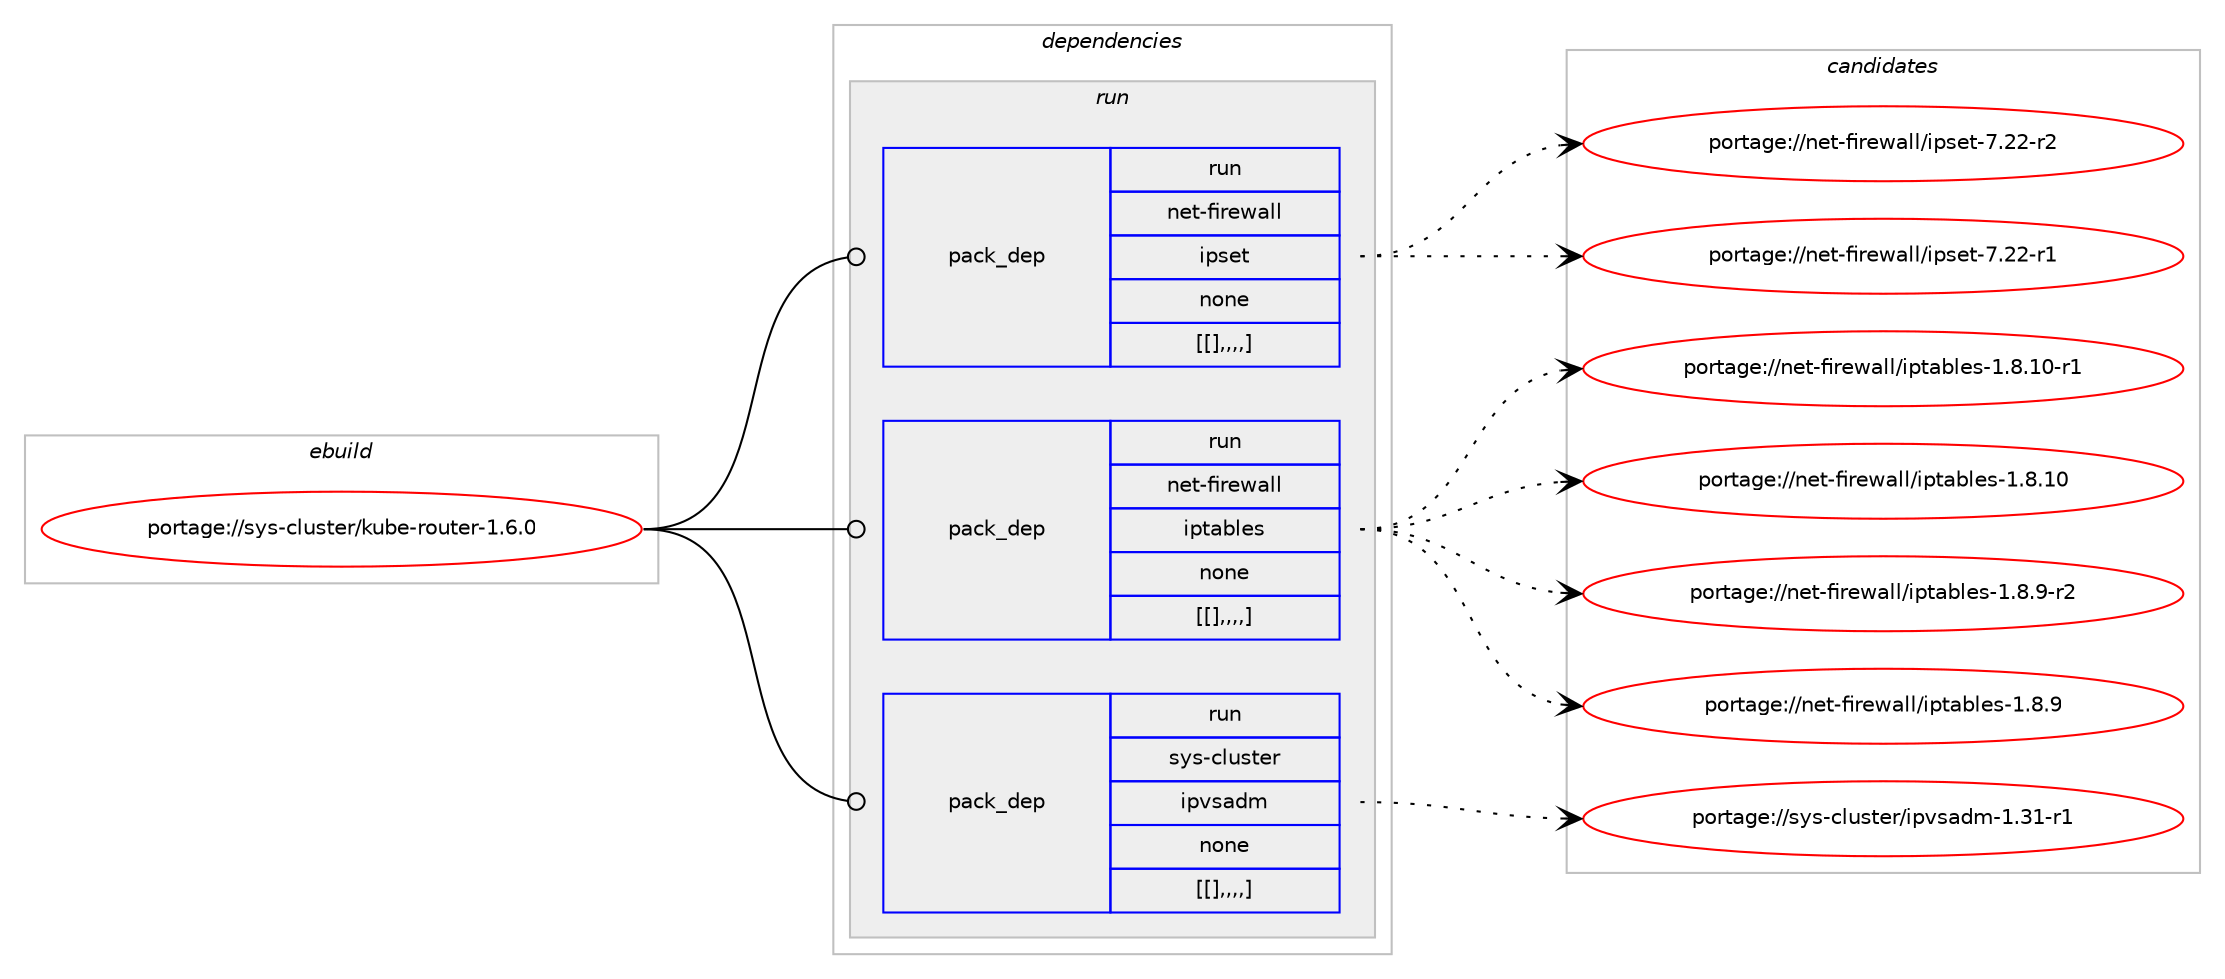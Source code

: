 digraph prolog {

# *************
# Graph options
# *************

newrank=true;
concentrate=true;
compound=true;
graph [rankdir=LR,fontname=Helvetica,fontsize=10,ranksep=1.5];#, ranksep=2.5, nodesep=0.2];
edge  [arrowhead=vee];
node  [fontname=Helvetica,fontsize=10];

# **********
# The ebuild
# **********

subgraph cluster_leftcol {
color=gray;
label=<<i>ebuild</i>>;
id [label="portage://sys-cluster/kube-router-1.6.0", color=red, width=4, href="../sys-cluster/kube-router-1.6.0.svg"];
}

# ****************
# The dependencies
# ****************

subgraph cluster_midcol {
color=gray;
label=<<i>dependencies</i>>;
subgraph cluster_compile {
fillcolor="#eeeeee";
style=filled;
label=<<i>compile</i>>;
}
subgraph cluster_compileandrun {
fillcolor="#eeeeee";
style=filled;
label=<<i>compile and run</i>>;
}
subgraph cluster_run {
fillcolor="#eeeeee";
style=filled;
label=<<i>run</i>>;
subgraph pack326506 {
dependency448462 [label=<<TABLE BORDER="0" CELLBORDER="1" CELLSPACING="0" CELLPADDING="4" WIDTH="220"><TR><TD ROWSPAN="6" CELLPADDING="30">pack_dep</TD></TR><TR><TD WIDTH="110">run</TD></TR><TR><TD>net-firewall</TD></TR><TR><TD>ipset</TD></TR><TR><TD>none</TD></TR><TR><TD>[[],,,,]</TD></TR></TABLE>>, shape=none, color=blue];
}
id:e -> dependency448462:w [weight=20,style="solid",arrowhead="odot"];
subgraph pack326507 {
dependency448463 [label=<<TABLE BORDER="0" CELLBORDER="1" CELLSPACING="0" CELLPADDING="4" WIDTH="220"><TR><TD ROWSPAN="6" CELLPADDING="30">pack_dep</TD></TR><TR><TD WIDTH="110">run</TD></TR><TR><TD>net-firewall</TD></TR><TR><TD>iptables</TD></TR><TR><TD>none</TD></TR><TR><TD>[[],,,,]</TD></TR></TABLE>>, shape=none, color=blue];
}
id:e -> dependency448463:w [weight=20,style="solid",arrowhead="odot"];
subgraph pack326508 {
dependency448464 [label=<<TABLE BORDER="0" CELLBORDER="1" CELLSPACING="0" CELLPADDING="4" WIDTH="220"><TR><TD ROWSPAN="6" CELLPADDING="30">pack_dep</TD></TR><TR><TD WIDTH="110">run</TD></TR><TR><TD>sys-cluster</TD></TR><TR><TD>ipvsadm</TD></TR><TR><TD>none</TD></TR><TR><TD>[[],,,,]</TD></TR></TABLE>>, shape=none, color=blue];
}
id:e -> dependency448464:w [weight=20,style="solid",arrowhead="odot"];
}
}

# **************
# The candidates
# **************

subgraph cluster_choices {
rank=same;
color=gray;
label=<<i>candidates</i>>;

subgraph choice326506 {
color=black;
nodesep=1;
choice11010111645102105114101119971081084710511211510111645554650504511450 [label="portage://net-firewall/ipset-7.22-r2", color=red, width=4,href="../net-firewall/ipset-7.22-r2.svg"];
choice11010111645102105114101119971081084710511211510111645554650504511449 [label="portage://net-firewall/ipset-7.22-r1", color=red, width=4,href="../net-firewall/ipset-7.22-r1.svg"];
dependency448462:e -> choice11010111645102105114101119971081084710511211510111645554650504511450:w [style=dotted,weight="100"];
dependency448462:e -> choice11010111645102105114101119971081084710511211510111645554650504511449:w [style=dotted,weight="100"];
}
subgraph choice326507 {
color=black;
nodesep=1;
choice1101011164510210511410111997108108471051121169798108101115454946564649484511449 [label="portage://net-firewall/iptables-1.8.10-r1", color=red, width=4,href="../net-firewall/iptables-1.8.10-r1.svg"];
choice110101116451021051141011199710810847105112116979810810111545494656464948 [label="portage://net-firewall/iptables-1.8.10", color=red, width=4,href="../net-firewall/iptables-1.8.10.svg"];
choice11010111645102105114101119971081084710511211697981081011154549465646574511450 [label="portage://net-firewall/iptables-1.8.9-r2", color=red, width=4,href="../net-firewall/iptables-1.8.9-r2.svg"];
choice1101011164510210511410111997108108471051121169798108101115454946564657 [label="portage://net-firewall/iptables-1.8.9", color=red, width=4,href="../net-firewall/iptables-1.8.9.svg"];
dependency448463:e -> choice1101011164510210511410111997108108471051121169798108101115454946564649484511449:w [style=dotted,weight="100"];
dependency448463:e -> choice110101116451021051141011199710810847105112116979810810111545494656464948:w [style=dotted,weight="100"];
dependency448463:e -> choice11010111645102105114101119971081084710511211697981081011154549465646574511450:w [style=dotted,weight="100"];
dependency448463:e -> choice1101011164510210511410111997108108471051121169798108101115454946564657:w [style=dotted,weight="100"];
}
subgraph choice326508 {
color=black;
nodesep=1;
choice1151211154599108117115116101114471051121181159710010945494651494511449 [label="portage://sys-cluster/ipvsadm-1.31-r1", color=red, width=4,href="../sys-cluster/ipvsadm-1.31-r1.svg"];
dependency448464:e -> choice1151211154599108117115116101114471051121181159710010945494651494511449:w [style=dotted,weight="100"];
}
}

}
